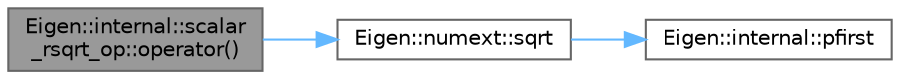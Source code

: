 digraph "Eigen::internal::scalar_rsqrt_op::operator()"
{
 // LATEX_PDF_SIZE
  bgcolor="transparent";
  edge [fontname=Helvetica,fontsize=10,labelfontname=Helvetica,labelfontsize=10];
  node [fontname=Helvetica,fontsize=10,shape=box,height=0.2,width=0.4];
  rankdir="LR";
  Node1 [id="Node000001",label="Eigen::internal::scalar\l_rsqrt_op::operator()",height=0.2,width=0.4,color="gray40", fillcolor="grey60", style="filled", fontcolor="black",tooltip=" "];
  Node1 -> Node2 [id="edge1_Node000001_Node000002",color="steelblue1",style="solid",tooltip=" "];
  Node2 [id="Node000002",label="Eigen::numext::sqrt",height=0.2,width=0.4,color="grey40", fillcolor="white", style="filled",URL="$namespace_eigen_1_1numext.html#a982549ff7a7aa1a72c691bca5ea32ae4",tooltip=" "];
  Node2 -> Node3 [id="edge2_Node000002_Node000003",color="steelblue1",style="solid",tooltip=" "];
  Node3 [id="Node000003",label="Eigen::internal::pfirst",height=0.2,width=0.4,color="grey40", fillcolor="white", style="filled",URL="$namespace_eigen_1_1internal.html#aca8ce931f75f798f8222ae308a8d99a2",tooltip=" "];
}
